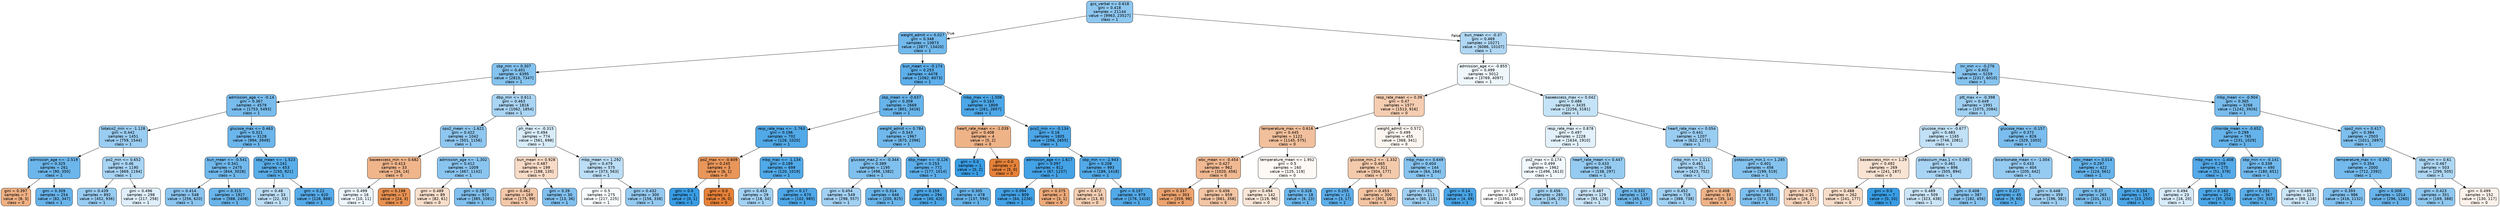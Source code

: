 digraph Tree {
node [shape=box, style="filled, rounded", color="black", fontname="helvetica"] ;
edge [fontname="helvetica"] ;
0 [label="gcs_verbal <= 0.618\ngini = 0.418\nsamples = 21144\nvalue = [9963, 23527]\nclass = 1", fillcolor="#8dc7f0"] ;
1 [label="weight_admit <= 0.027\ngini = 0.348\nsamples = 10873\nvalue = [3877, 13420]\nclass = 1", fillcolor="#72b9ed"] ;
0 -> 1 [labeldistance=2.5, labelangle=45, headlabel="True"] ;
2 [label="sbp_min <= 0.307\ngini = 0.401\nsamples = 6395\nvalue = [2815, 7347]\nclass = 1", fillcolor="#85c3ef"] ;
1 -> 2 ;
3 [label="admission_age <= -0.14\ngini = 0.367\nsamples = 4579\nvalue = [1753, 5493]\nclass = 1", fillcolor="#78bced"] ;
2 -> 3 ;
4 [label="totalco2_min <= -1.128\ngini = 0.442\nsamples = 1451\nvalue = [759, 1544]\nclass = 1", fillcolor="#9acdf2"] ;
3 -> 4 ;
5 [label="admission_age <= -2.519\ngini = 0.325\nsamples = 261\nvalue = [90, 350]\nclass = 1", fillcolor="#6cb6ec"] ;
4 -> 5 ;
6 [label="gini = 0.397\nsamples = 7\nvalue = [8, 3]\nclass = 0", fillcolor="#efb083"] ;
5 -> 6 ;
7 [label="gini = 0.309\nsamples = 254\nvalue = [82, 347]\nclass = 1", fillcolor="#68b4eb"] ;
5 -> 7 ;
8 [label="po2_min <= 0.652\ngini = 0.46\nsamples = 1190\nvalue = [669, 1194]\nclass = 1", fillcolor="#a8d4f4"] ;
4 -> 8 ;
9 [label="gini = 0.439\nsamples = 892\nvalue = [452, 936]\nclass = 1", fillcolor="#99ccf2"] ;
8 -> 9 ;
10 [label="gini = 0.496\nsamples = 298\nvalue = [217, 258]\nclass = 1", fillcolor="#e0effb"] ;
8 -> 10 ;
11 [label="glucose_max <= 0.463\ngini = 0.321\nsamples = 3128\nvalue = [994, 3949]\nclass = 1", fillcolor="#6bb6ec"] ;
3 -> 11 ;
12 [label="bun_mean <= -0.541\ngini = 0.341\nsamples = 2475\nvalue = [844, 3028]\nclass = 1", fillcolor="#70b8ec"] ;
11 -> 12 ;
13 [label="gini = 0.414\nsamples = 548\nvalue = [256, 620]\nclass = 1", fillcolor="#8bc5f0"] ;
12 -> 13 ;
14 [label="gini = 0.315\nsamples = 1927\nvalue = [588, 2408]\nclass = 1", fillcolor="#69b5eb"] ;
12 -> 14 ;
15 [label="sbp_mean <= -1.523\ngini = 0.241\nsamples = 653\nvalue = [150, 921]\nclass = 1", fillcolor="#59ade9"] ;
11 -> 15 ;
16 [label="gini = 0.48\nsamples = 33\nvalue = [22, 33]\nclass = 1", fillcolor="#bddef6"] ;
15 -> 16 ;
17 [label="gini = 0.22\nsamples = 620\nvalue = [128, 888]\nclass = 1", fillcolor="#56abe9"] ;
15 -> 17 ;
18 [label="dbp_min <= 0.611\ngini = 0.463\nsamples = 1816\nvalue = [1062, 1854]\nclass = 1", fillcolor="#aad5f4"] ;
2 -> 18 ;
19 [label="spo2_mean <= -1.621\ngini = 0.422\nsamples = 1042\nvalue = [501, 1156]\nclass = 1", fillcolor="#8fc7f0"] ;
18 -> 19 ;
20 [label="baseexcess_min <= 0.682\ngini = 0.413\nsamples = 33\nvalue = [34, 14]\nclass = 0", fillcolor="#f0b58b"] ;
19 -> 20 ;
21 [label="gini = 0.499\nsamples = 16\nvalue = [10, 11]\nclass = 1", fillcolor="#edf6fd"] ;
20 -> 21 ;
22 [label="gini = 0.198\nsamples = 17\nvalue = [24, 3]\nclass = 0", fillcolor="#e89152"] ;
20 -> 22 ;
23 [label="admission_age <= -1.302\ngini = 0.412\nsamples = 1009\nvalue = [467, 1142]\nclass = 1", fillcolor="#8ac5f0"] ;
19 -> 23 ;
24 [label="gini = 0.489\nsamples = 89\nvalue = [82, 61]\nclass = 0", fillcolor="#f8dfcc"] ;
23 -> 24 ;
25 [label="gini = 0.387\nsamples = 920\nvalue = [385, 1081]\nclass = 1", fillcolor="#80c0ee"] ;
23 -> 25 ;
26 [label="ph_max <= -0.315\ngini = 0.494\nsamples = 774\nvalue = [561, 698]\nclass = 1", fillcolor="#d8ecfa"] ;
18 -> 26 ;
27 [label="bun_mean <= 0.928\ngini = 0.487\nsamples = 199\nvalue = [188, 135]\nclass = 0", fillcolor="#f8dbc7"] ;
26 -> 27 ;
28 [label="gini = 0.462\nsamples = 169\nvalue = [175, 99]\nclass = 0", fillcolor="#f4c8a9"] ;
27 -> 28 ;
29 [label="gini = 0.39\nsamples = 30\nvalue = [13, 36]\nclass = 1", fillcolor="#80c0ee"] ;
27 -> 29 ;
30 [label="mbp_mean <= 1.292\ngini = 0.479\nsamples = 575\nvalue = [373, 563]\nclass = 1", fillcolor="#bcdef6"] ;
26 -> 30 ;
31 [label="gini = 0.5\nsamples = 275\nvalue = [217, 225]\nclass = 1", fillcolor="#f8fcfe"] ;
30 -> 31 ;
32 [label="gini = 0.432\nsamples = 300\nvalue = [156, 338]\nclass = 1", fillcolor="#94caf1"] ;
30 -> 32 ;
33 [label="bun_mean <= -0.174\ngini = 0.253\nsamples = 4478\nvalue = [1062, 6073]\nclass = 1", fillcolor="#5caeea"] ;
1 -> 33 ;
34 [label="sbp_mean <= -0.637\ngini = 0.308\nsamples = 2669\nvalue = [801, 3416]\nclass = 1", fillcolor="#67b4eb"] ;
33 -> 34 ;
35 [label="resp_rate_max <= -1.763\ngini = 0.196\nsamples = 702\nvalue = [126, 1020]\nclass = 1", fillcolor="#51a9e8"] ;
34 -> 35 ;
36 [label="po2_max <= -0.609\ngini = 0.245\nsamples = 3\nvalue = [6, 1]\nclass = 0", fillcolor="#e9965a"] ;
35 -> 36 ;
37 [label="gini = 0.0\nsamples = 1\nvalue = [0, 1]\nclass = 1", fillcolor="#399de5"] ;
36 -> 37 ;
38 [label="gini = 0.0\nsamples = 2\nvalue = [6, 0]\nclass = 0", fillcolor="#e58139"] ;
36 -> 38 ;
39 [label="mbp_max <= -1.134\ngini = 0.189\nsamples = 699\nvalue = [120, 1019]\nclass = 1", fillcolor="#50a9e8"] ;
35 -> 39 ;
40 [label="gini = 0.453\nsamples = 29\nvalue = [18, 34]\nclass = 1", fillcolor="#a2d1f3"] ;
39 -> 40 ;
41 [label="gini = 0.17\nsamples = 670\nvalue = [102, 985]\nclass = 1", fillcolor="#4ea7e8"] ;
39 -> 41 ;
42 [label="weight_admit <= 0.784\ngini = 0.343\nsamples = 1967\nvalue = [675, 2396]\nclass = 1", fillcolor="#71b9ec"] ;
34 -> 42 ;
43 [label="glucose_max.2 <= -0.344\ngini = 0.389\nsamples = 1195\nvalue = [498, 1382]\nclass = 1", fillcolor="#80c0ee"] ;
42 -> 43 ;
44 [label="gini = 0.454\nsamples = 549\nvalue = [298, 557]\nclass = 1", fillcolor="#a3d1f3"] ;
43 -> 44 ;
45 [label="gini = 0.314\nsamples = 646\nvalue = [200, 825]\nclass = 1", fillcolor="#69b5eb"] ;
43 -> 45 ;
46 [label="dbp_mean <= -0.126\ngini = 0.253\nsamples = 772\nvalue = [177, 1014]\nclass = 1", fillcolor="#5caeea"] ;
42 -> 46 ;
47 [label="gini = 0.159\nsamples = 294\nvalue = [40, 420]\nclass = 1", fillcolor="#4ca6e7"] ;
46 -> 47 ;
48 [label="gini = 0.305\nsamples = 478\nvalue = [137, 594]\nclass = 1", fillcolor="#67b4eb"] ;
46 -> 48 ;
49 [label="mbp_max <= -1.506\ngini = 0.163\nsamples = 1809\nvalue = [261, 2657]\nclass = 1", fillcolor="#4ca7e8"] ;
33 -> 49 ;
50 [label="heart_rate_mean <= -1.039\ngini = 0.408\nsamples = 4\nvalue = [5, 2]\nclass = 0", fillcolor="#efb388"] ;
49 -> 50 ;
51 [label="gini = 0.0\nsamples = 1\nvalue = [0, 2]\nclass = 1", fillcolor="#399de5"] ;
50 -> 51 ;
52 [label="gini = 0.0\nsamples = 3\nvalue = [5, 0]\nclass = 0", fillcolor="#e58139"] ;
50 -> 52 ;
53 [label="pco2_min <= -0.134\ngini = 0.16\nsamples = 1805\nvalue = [256, 2655]\nclass = 1", fillcolor="#4ca6e8"] ;
49 -> 53 ;
54 [label="admission_age <= 1.617\ngini = 0.097\nsamples = 812\nvalue = [67, 1237]\nclass = 1", fillcolor="#44a2e6"] ;
53 -> 54 ;
55 [label="gini = 0.094\nsamples = 809\nvalue = [64, 1236]\nclass = 1", fillcolor="#43a2e6"] ;
54 -> 55 ;
56 [label="gini = 0.375\nsamples = 3\nvalue = [3, 1]\nclass = 0", fillcolor="#eeab7b"] ;
54 -> 56 ;
57 [label="sbp_min <= -2.943\ngini = 0.208\nsamples = 993\nvalue = [189, 1418]\nclass = 1", fillcolor="#53aae8"] ;
53 -> 57 ;
58 [label="gini = 0.472\nsamples = 14\nvalue = [13, 8]\nclass = 0", fillcolor="#f5cfb3"] ;
57 -> 58 ;
59 [label="gini = 0.197\nsamples = 979\nvalue = [176, 1410]\nclass = 1", fillcolor="#52a9e8"] ;
57 -> 59 ;
60 [label="bun_mean <= -0.37\ngini = 0.469\nsamples = 10271\nvalue = [6086, 10107]\nclass = 1", fillcolor="#b0d8f5"] ;
0 -> 60 [labeldistance=2.5, labelangle=-45, headlabel="False"] ;
61 [label="admission_age <= -0.855\ngini = 0.499\nsamples = 5012\nvalue = [3769, 4097]\nclass = 1", fillcolor="#eff7fd"] ;
60 -> 61 ;
62 [label="resp_rate_mean <= 0.39\ngini = 0.47\nsamples = 1577\nvalue = [1513, 916]\nclass = 0", fillcolor="#f5cdb1"] ;
61 -> 62 ;
63 [label="temperature_max <= 0.616\ngini = 0.445\nsamples = 1122\nvalue = [1145, 575]\nclass = 0", fillcolor="#f2c09c"] ;
62 -> 63 ;
64 [label="wbc_mean <= -0.454\ngini = 0.427\nsamples = 962\nvalue = [1020, 456]\nclass = 0", fillcolor="#f1b992"] ;
63 -> 64 ;
65 [label="gini = 0.337\nsamples = 303\nvalue = [359, 98]\nclass = 0", fillcolor="#eca36f"] ;
64 -> 65 ;
66 [label="gini = 0.456\nsamples = 659\nvalue = [661, 358]\nclass = 0", fillcolor="#f3c5a4"] ;
64 -> 66 ;
67 [label="temperature_mean <= 1.952\ngini = 0.5\nsamples = 160\nvalue = [125, 119]\nclass = 0", fillcolor="#fef9f5"] ;
63 -> 67 ;
68 [label="gini = 0.494\nsamples = 142\nvalue = [119, 96]\nclass = 0", fillcolor="#fae7d9"] ;
67 -> 68 ;
69 [label="gini = 0.328\nsamples = 18\nvalue = [6, 23]\nclass = 1", fillcolor="#6db7ec"] ;
67 -> 69 ;
70 [label="weight_admit <= 0.572\ngini = 0.499\nsamples = 455\nvalue = [368, 341]\nclass = 0", fillcolor="#fdf6f0"] ;
62 -> 70 ;
71 [label="glucose_min.2 <= -1.332\ngini = 0.465\nsamples = 311\nvalue = [304, 177]\nclass = 0", fillcolor="#f4caac"] ;
70 -> 71 ;
72 [label="gini = 0.255\nsamples = 11\nvalue = [3, 17]\nclass = 1", fillcolor="#5caeea"] ;
71 -> 72 ;
73 [label="gini = 0.453\nsamples = 300\nvalue = [301, 160]\nclass = 0", fillcolor="#f3c4a2"] ;
71 -> 73 ;
74 [label="mbp_max <= 0.649\ngini = 0.404\nsamples = 144\nvalue = [64, 164]\nclass = 1", fillcolor="#86c3ef"] ;
70 -> 74 ;
75 [label="gini = 0.451\nsamples = 111\nvalue = [60, 115]\nclass = 1", fillcolor="#a0d0f3"] ;
74 -> 75 ;
76 [label="gini = 0.14\nsamples = 33\nvalue = [4, 49]\nclass = 1", fillcolor="#49a5e7"] ;
74 -> 76 ;
77 [label="baseexcess_max <= 0.042\ngini = 0.486\nsamples = 3435\nvalue = [2256, 3181]\nclass = 1", fillcolor="#c5e3f7"] ;
61 -> 77 ;
78 [label="resp_rate_max <= 0.878\ngini = 0.497\nsamples = 2228\nvalue = [1634, 1910]\nclass = 1", fillcolor="#e2f1fb"] ;
77 -> 78 ;
79 [label="po2_max <= 0.174\ngini = 0.499\nsamples = 1962\nvalue = [1496, 1613]\nclass = 1", fillcolor="#f1f8fd"] ;
78 -> 79 ;
80 [label="gini = 0.5\nsamples = 1697\nvalue = [1350, 1343]\nclass = 0", fillcolor="#fffefe"] ;
79 -> 80 ;
81 [label="gini = 0.456\nsamples = 265\nvalue = [146, 270]\nclass = 1", fillcolor="#a4d2f3"] ;
79 -> 81 ;
82 [label="heart_rate_mean <= 0.447\ngini = 0.433\nsamples = 266\nvalue = [138, 297]\nclass = 1", fillcolor="#95cbf1"] ;
78 -> 82 ;
83 [label="gini = 0.487\nsamples = 129\nvalue = [93, 128]\nclass = 1", fillcolor="#c9e4f8"] ;
82 -> 83 ;
84 [label="gini = 0.332\nsamples = 137\nvalue = [45, 169]\nclass = 1", fillcolor="#6eb7ec"] ;
82 -> 84 ;
85 [label="heart_rate_max <= 0.054\ngini = 0.441\nsamples = 1207\nvalue = [622, 1271]\nclass = 1", fillcolor="#9acdf2"] ;
77 -> 85 ;
86 [label="mbp_min <= 1.111\ngini = 0.461\nsamples = 751\nvalue = [423, 752]\nclass = 1", fillcolor="#a8d4f4"] ;
85 -> 86 ;
87 [label="gini = 0.452\nsamples = 718\nvalue = [388, 738]\nclass = 1", fillcolor="#a1d1f3"] ;
86 -> 87 ;
88 [label="gini = 0.408\nsamples = 33\nvalue = [35, 14]\nclass = 0", fillcolor="#efb388"] ;
86 -> 88 ;
89 [label="potassium_min.1 <= 1.285\ngini = 0.401\nsamples = 456\nvalue = [199, 519]\nclass = 1", fillcolor="#85c3ef"] ;
85 -> 89 ;
90 [label="gini = 0.381\nsamples = 435\nvalue = [173, 502]\nclass = 1", fillcolor="#7dbfee"] ;
89 -> 90 ;
91 [label="gini = 0.478\nsamples = 21\nvalue = [26, 17]\nclass = 0", fillcolor="#f6d3ba"] ;
89 -> 91 ;
92 [label="inr_min <= -0.276\ngini = 0.402\nsamples = 5259\nvalue = [2317, 6010]\nclass = 1", fillcolor="#85c3ef"] ;
60 -> 92 ;
93 [label="ptt_max <= -0.398\ngini = 0.449\nsamples = 1991\nvalue = [1075, 2084]\nclass = 1", fillcolor="#9fd0f2"] ;
92 -> 93 ;
94 [label="glucose_max <= -0.677\ngini = 0.483\nsamples = 1165\nvalue = [746, 1081]\nclass = 1", fillcolor="#c2e1f7"] ;
93 -> 94 ;
95 [label="baseexcess_min <= 1.29\ngini = 0.492\nsamples = 269\nvalue = [241, 187]\nclass = 0", fillcolor="#f9e3d3"] ;
94 -> 95 ;
96 [label="gini = 0.488\nsamples = 262\nvalue = [241, 177]\nclass = 0", fillcolor="#f8deca"] ;
95 -> 96 ;
97 [label="gini = 0.0\nsamples = 7\nvalue = [0, 10]\nclass = 1", fillcolor="#399de5"] ;
95 -> 97 ;
98 [label="potassium_max.1 <= 0.085\ngini = 0.461\nsamples = 896\nvalue = [505, 894]\nclass = 1", fillcolor="#a9d4f4"] ;
94 -> 98 ;
99 [label="gini = 0.489\nsamples = 509\nvalue = [323, 438]\nclass = 1", fillcolor="#cbe5f8"] ;
98 -> 99 ;
100 [label="gini = 0.408\nsamples = 387\nvalue = [182, 456]\nclass = 1", fillcolor="#88c4ef"] ;
98 -> 100 ;
101 [label="glucose_max <= -0.157\ngini = 0.372\nsamples = 826\nvalue = [329, 1003]\nclass = 1", fillcolor="#7abdee"] ;
93 -> 101 ;
102 [label="bicarbonate_mean <= -1.004\ngini = 0.433\nsamples = 404\nvalue = [205, 442]\nclass = 1", fillcolor="#95caf1"] ;
101 -> 102 ;
103 [label="gini = 0.227\nsamples = 45\nvalue = [9, 60]\nclass = 1", fillcolor="#57ace9"] ;
102 -> 103 ;
104 [label="gini = 0.448\nsamples = 359\nvalue = [196, 382]\nclass = 1", fillcolor="#9fcff2"] ;
102 -> 104 ;
105 [label="wbc_mean <= 0.014\ngini = 0.297\nsamples = 422\nvalue = [124, 561]\nclass = 1", fillcolor="#65b3eb"] ;
101 -> 105 ;
106 [label="gini = 0.37\nsamples = 265\nvalue = [101, 311]\nclass = 1", fillcolor="#79bded"] ;
105 -> 106 ;
107 [label="gini = 0.154\nsamples = 157\nvalue = [23, 250]\nclass = 1", fillcolor="#4ba6e7"] ;
105 -> 107 ;
108 [label="mbp_mean <= -0.904\ngini = 0.365\nsamples = 3268\nvalue = [1242, 3926]\nclass = 1", fillcolor="#78bced"] ;
92 -> 108 ;
109 [label="chloride_mean <= -0.652\ngini = 0.299\nsamples = 765\nvalue = [231, 1029]\nclass = 1", fillcolor="#65b3eb"] ;
108 -> 109 ;
110 [label="mbp_max <= -1.408\ngini = 0.209\nsamples = 275\nvalue = [51, 378]\nclass = 1", fillcolor="#54aae9"] ;
109 -> 110 ;
111 [label="gini = 0.494\nsamples = 23\nvalue = [16, 20]\nclass = 1", fillcolor="#d7ebfa"] ;
110 -> 111 ;
112 [label="gini = 0.162\nsamples = 252\nvalue = [35, 358]\nclass = 1", fillcolor="#4ca7e8"] ;
110 -> 112 ;
113 [label="sbp_min <= -0.141\ngini = 0.339\nsamples = 490\nvalue = [180, 651]\nclass = 1", fillcolor="#70b8ec"] ;
109 -> 113 ;
114 [label="gini = 0.251\nsamples = 367\nvalue = [92, 533]\nclass = 1", fillcolor="#5baee9"] ;
113 -> 114 ;
115 [label="gini = 0.489\nsamples = 123\nvalue = [88, 118]\nclass = 1", fillcolor="#cde6f8"] ;
113 -> 115 ;
116 [label="spo2_min <= 0.417\ngini = 0.384\nsamples = 2503\nvalue = [1011, 2897]\nclass = 1", fillcolor="#7ebfee"] ;
108 -> 116 ;
117 [label="temperature_max <= -0.392\ngini = 0.354\nsamples = 2000\nvalue = [712, 2392]\nclass = 1", fillcolor="#74baed"] ;
116 -> 117 ;
118 [label="gini = 0.393\nsamples = 986\nvalue = [416, 1132]\nclass = 1", fillcolor="#82c1ef"] ;
117 -> 118 ;
119 [label="gini = 0.308\nsamples = 1014\nvalue = [296, 1260]\nclass = 1", fillcolor="#68b4eb"] ;
117 -> 119 ;
120 [label="sbp_min <= 0.61\ngini = 0.467\nsamples = 503\nvalue = [299, 505]\nclass = 1", fillcolor="#aed7f4"] ;
116 -> 120 ;
121 [label="gini = 0.423\nsamples = 351\nvalue = [169, 388]\nclass = 1", fillcolor="#8fc8f0"] ;
120 -> 121 ;
122 [label="gini = 0.499\nsamples = 152\nvalue = [130, 117]\nclass = 0", fillcolor="#fcf2eb"] ;
120 -> 122 ;
}